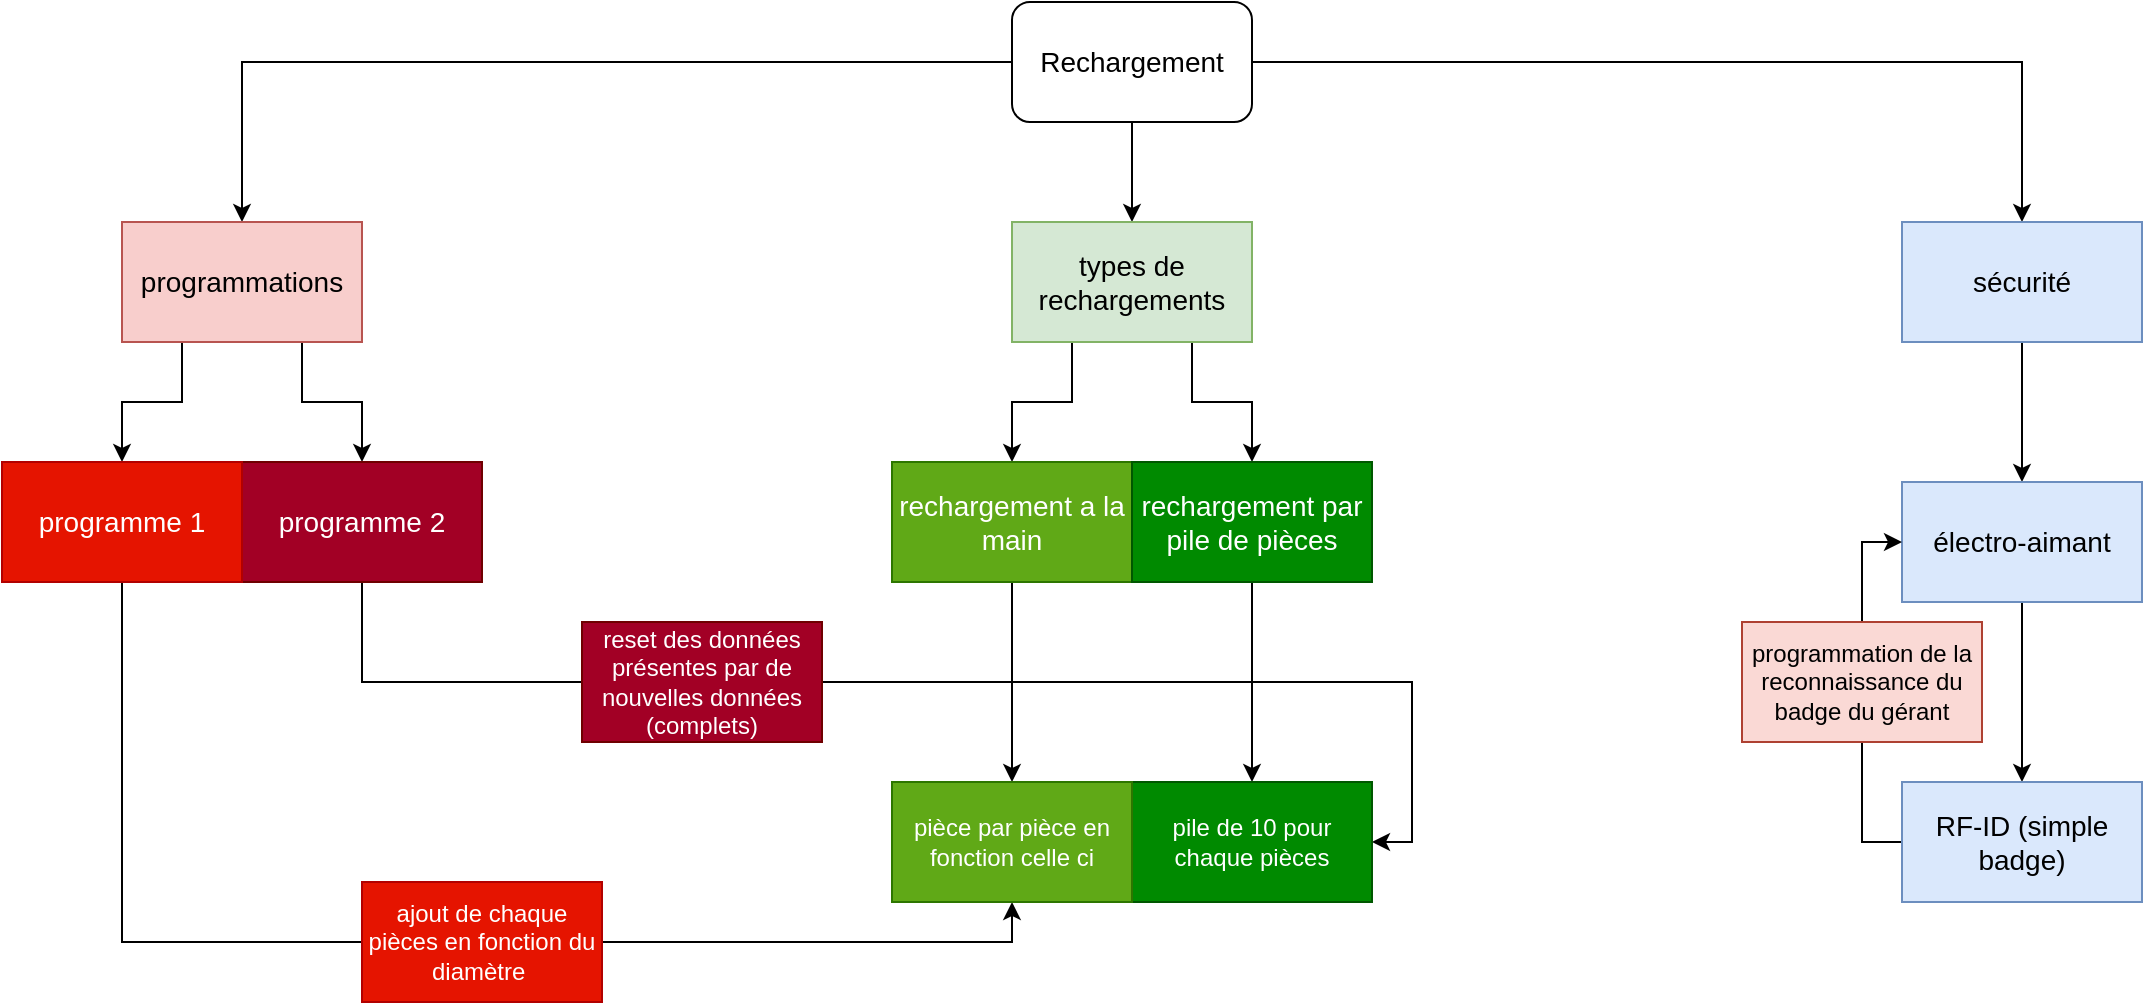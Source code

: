 <mxfile version="17.4.0" type="device"><diagram id="LWLUzaWDpYSV55TUDDEh" name="Page-1"><mxGraphModel dx="1422" dy="794" grid="1" gridSize="10" guides="1" tooltips="1" connect="1" arrows="1" fold="1" page="1" pageScale="1" pageWidth="1169" pageHeight="1654" math="0" shadow="0"><root><mxCell id="0"/><mxCell id="1" parent="0"/><mxCell id="9fxx0NJWnZ-eGy37mwK--6" style="edgeStyle=orthogonalEdgeStyle;rounded=0;orthogonalLoop=1;jettySize=auto;html=1;exitX=0.5;exitY=1;exitDx=0;exitDy=0;fontSize=14;" parent="1" source="9fxx0NJWnZ-eGy37mwK--1" target="9fxx0NJWnZ-eGy37mwK--3" edge="1"><mxGeometry relative="1" as="geometry"/></mxCell><mxCell id="9fxx0NJWnZ-eGy37mwK--7" style="edgeStyle=orthogonalEdgeStyle;rounded=0;orthogonalLoop=1;jettySize=auto;html=1;exitX=0;exitY=0.5;exitDx=0;exitDy=0;fontSize=14;" parent="1" source="9fxx0NJWnZ-eGy37mwK--1" target="9fxx0NJWnZ-eGy37mwK--2" edge="1"><mxGeometry relative="1" as="geometry"/></mxCell><mxCell id="9fxx0NJWnZ-eGy37mwK--8" style="edgeStyle=orthogonalEdgeStyle;rounded=0;orthogonalLoop=1;jettySize=auto;html=1;exitX=1;exitY=0.5;exitDx=0;exitDy=0;entryX=0.5;entryY=0;entryDx=0;entryDy=0;fontSize=14;" parent="1" source="9fxx0NJWnZ-eGy37mwK--1" target="9fxx0NJWnZ-eGy37mwK--4" edge="1"><mxGeometry relative="1" as="geometry"/></mxCell><mxCell id="9fxx0NJWnZ-eGy37mwK--1" value="&lt;font style=&quot;vertical-align: inherit&quot;&gt;&lt;font style=&quot;vertical-align: inherit ; font-size: 14px&quot;&gt;Rechargement&lt;/font&gt;&lt;/font&gt;" style="rounded=1;whiteSpace=wrap;html=1;" parent="1" vertex="1"><mxGeometry x="525" y="10" width="120" height="60" as="geometry"/></mxCell><mxCell id="9fxx0NJWnZ-eGy37mwK--20" style="edgeStyle=orthogonalEdgeStyle;rounded=0;orthogonalLoop=1;jettySize=auto;html=1;exitX=0.25;exitY=1;exitDx=0;exitDy=0;entryX=0.5;entryY=0;entryDx=0;entryDy=0;fontSize=14;" parent="1" source="9fxx0NJWnZ-eGy37mwK--2" target="9fxx0NJWnZ-eGy37mwK--10" edge="1"><mxGeometry relative="1" as="geometry"/></mxCell><mxCell id="9fxx0NJWnZ-eGy37mwK--21" style="edgeStyle=orthogonalEdgeStyle;rounded=0;orthogonalLoop=1;jettySize=auto;html=1;exitX=0.75;exitY=1;exitDx=0;exitDy=0;fontSize=14;" parent="1" source="9fxx0NJWnZ-eGy37mwK--2" target="9fxx0NJWnZ-eGy37mwK--9" edge="1"><mxGeometry relative="1" as="geometry"/></mxCell><mxCell id="9fxx0NJWnZ-eGy37mwK--2" value="&lt;font style=&quot;vertical-align: inherit&quot;&gt;&lt;font style=&quot;vertical-align: inherit&quot;&gt;programmations&lt;/font&gt;&lt;/font&gt;" style="rounded=0;whiteSpace=wrap;html=1;fontSize=14;fillColor=#f8cecc;strokeColor=#b85450;" parent="1" vertex="1"><mxGeometry x="80" y="120" width="120" height="60" as="geometry"/></mxCell><mxCell id="9fxx0NJWnZ-eGy37mwK--17" style="edgeStyle=orthogonalEdgeStyle;rounded=0;orthogonalLoop=1;jettySize=auto;html=1;exitX=0.25;exitY=1;exitDx=0;exitDy=0;entryX=0.5;entryY=0;entryDx=0;entryDy=0;fontSize=14;" parent="1" source="9fxx0NJWnZ-eGy37mwK--3" target="9fxx0NJWnZ-eGy37mwK--11" edge="1"><mxGeometry relative="1" as="geometry"/></mxCell><mxCell id="9fxx0NJWnZ-eGy37mwK--18" style="edgeStyle=orthogonalEdgeStyle;rounded=0;orthogonalLoop=1;jettySize=auto;html=1;exitX=0.75;exitY=1;exitDx=0;exitDy=0;fontSize=14;" parent="1" source="9fxx0NJWnZ-eGy37mwK--3" target="9fxx0NJWnZ-eGy37mwK--12" edge="1"><mxGeometry relative="1" as="geometry"/></mxCell><mxCell id="9fxx0NJWnZ-eGy37mwK--3" value="&lt;font style=&quot;vertical-align: inherit&quot;&gt;&lt;font style=&quot;vertical-align: inherit&quot;&gt;types de rechargements&lt;/font&gt;&lt;/font&gt;" style="rounded=0;whiteSpace=wrap;html=1;fontSize=14;fillColor=#d5e8d4;strokeColor=#82b366;" parent="1" vertex="1"><mxGeometry x="525" y="120" width="120" height="60" as="geometry"/></mxCell><mxCell id="9fxx0NJWnZ-eGy37mwK--15" style="edgeStyle=orthogonalEdgeStyle;rounded=0;orthogonalLoop=1;jettySize=auto;html=1;exitX=0.5;exitY=1;exitDx=0;exitDy=0;entryX=0.5;entryY=0;entryDx=0;entryDy=0;fontSize=14;" parent="1" source="9fxx0NJWnZ-eGy37mwK--4" target="9fxx0NJWnZ-eGy37mwK--13" edge="1"><mxGeometry relative="1" as="geometry"/></mxCell><mxCell id="9fxx0NJWnZ-eGy37mwK--4" value="&lt;font style=&quot;vertical-align: inherit&quot;&gt;&lt;font style=&quot;vertical-align: inherit&quot;&gt;&lt;font style=&quot;vertical-align: inherit&quot;&gt;&lt;font style=&quot;vertical-align: inherit&quot;&gt;sécurité&lt;/font&gt;&lt;/font&gt;&lt;/font&gt;&lt;/font&gt;" style="rounded=0;whiteSpace=wrap;html=1;fontSize=14;fillColor=#dae8fc;strokeColor=#6c8ebf;" parent="1" vertex="1"><mxGeometry x="970" y="120" width="120" height="60" as="geometry"/></mxCell><mxCell id="yR1Ehf5FJYu1X_0j3pSP-6" style="edgeStyle=orthogonalEdgeStyle;rounded=0;orthogonalLoop=1;jettySize=auto;html=1;exitX=0.5;exitY=1;exitDx=0;exitDy=0;entryX=1;entryY=0.5;entryDx=0;entryDy=0;" parent="1" source="9fxx0NJWnZ-eGy37mwK--9" target="yR1Ehf5FJYu1X_0j3pSP-1" edge="1"><mxGeometry relative="1" as="geometry"/></mxCell><mxCell id="9fxx0NJWnZ-eGy37mwK--9" value="programme 2" style="rounded=0;whiteSpace=wrap;html=1;fontSize=14;fillColor=#a20025;fontColor=#ffffff;strokeColor=#6F0000;" parent="1" vertex="1"><mxGeometry x="140" y="240" width="120" height="60" as="geometry"/></mxCell><mxCell id="yR1Ehf5FJYu1X_0j3pSP-5" style="edgeStyle=orthogonalEdgeStyle;rounded=0;orthogonalLoop=1;jettySize=auto;html=1;exitX=0.5;exitY=1;exitDx=0;exitDy=0;entryX=0.5;entryY=1;entryDx=0;entryDy=0;" parent="1" source="9fxx0NJWnZ-eGy37mwK--10" target="yR1Ehf5FJYu1X_0j3pSP-3" edge="1"><mxGeometry relative="1" as="geometry"/></mxCell><mxCell id="9fxx0NJWnZ-eGy37mwK--10" value="programme 1" style="rounded=0;whiteSpace=wrap;html=1;fontSize=14;fillColor=#e51400;fontColor=#ffffff;strokeColor=#B20000;" parent="1" vertex="1"><mxGeometry x="20" y="240" width="120" height="60" as="geometry"/></mxCell><mxCell id="yR1Ehf5FJYu1X_0j3pSP-4" style="edgeStyle=orthogonalEdgeStyle;rounded=0;orthogonalLoop=1;jettySize=auto;html=1;exitX=0.5;exitY=1;exitDx=0;exitDy=0;entryX=0.5;entryY=0;entryDx=0;entryDy=0;" parent="1" source="9fxx0NJWnZ-eGy37mwK--11" target="yR1Ehf5FJYu1X_0j3pSP-3" edge="1"><mxGeometry relative="1" as="geometry"/></mxCell><mxCell id="9fxx0NJWnZ-eGy37mwK--11" value="rechargement a la main" style="rounded=0;whiteSpace=wrap;html=1;fontSize=14;fillColor=#60a917;fontColor=#ffffff;strokeColor=#2D7600;" parent="1" vertex="1"><mxGeometry x="465" y="240" width="120" height="60" as="geometry"/></mxCell><mxCell id="yR1Ehf5FJYu1X_0j3pSP-2" style="edgeStyle=orthogonalEdgeStyle;rounded=0;orthogonalLoop=1;jettySize=auto;html=1;exitX=0.5;exitY=1;exitDx=0;exitDy=0;" parent="1" source="9fxx0NJWnZ-eGy37mwK--12" target="yR1Ehf5FJYu1X_0j3pSP-1" edge="1"><mxGeometry relative="1" as="geometry"/></mxCell><mxCell id="9fxx0NJWnZ-eGy37mwK--12" value="rechargement par pile de pièces" style="rounded=0;whiteSpace=wrap;html=1;fontSize=14;fillColor=#008A00;fontColor=#ffffff;strokeColor=#005700;" parent="1" vertex="1"><mxGeometry x="585" y="240" width="120" height="60" as="geometry"/></mxCell><mxCell id="9fxx0NJWnZ-eGy37mwK--16" style="edgeStyle=orthogonalEdgeStyle;rounded=0;orthogonalLoop=1;jettySize=auto;html=1;exitX=0.5;exitY=1;exitDx=0;exitDy=0;entryX=0.5;entryY=0;entryDx=0;entryDy=0;fontSize=14;" parent="1" source="9fxx0NJWnZ-eGy37mwK--13" target="9fxx0NJWnZ-eGy37mwK--14" edge="1"><mxGeometry relative="1" as="geometry"/></mxCell><mxCell id="9fxx0NJWnZ-eGy37mwK--13" value="électro-aimant" style="rounded=0;whiteSpace=wrap;html=1;fontSize=14;fillColor=#dae8fc;strokeColor=#6c8ebf;" parent="1" vertex="1"><mxGeometry x="970" y="250" width="120" height="60" as="geometry"/></mxCell><mxCell id="yR1Ehf5FJYu1X_0j3pSP-12" style="edgeStyle=orthogonalEdgeStyle;rounded=0;orthogonalLoop=1;jettySize=auto;html=1;exitX=0;exitY=0.5;exitDx=0;exitDy=0;entryX=0;entryY=0.5;entryDx=0;entryDy=0;" parent="1" source="9fxx0NJWnZ-eGy37mwK--14" target="9fxx0NJWnZ-eGy37mwK--13" edge="1"><mxGeometry relative="1" as="geometry"/></mxCell><mxCell id="9fxx0NJWnZ-eGy37mwK--14" value="RF-ID (simple badge)" style="rounded=0;whiteSpace=wrap;html=1;fontSize=14;fillColor=#dae8fc;strokeColor=#6c8ebf;" parent="1" vertex="1"><mxGeometry x="970" y="400" width="120" height="60" as="geometry"/></mxCell><mxCell id="yR1Ehf5FJYu1X_0j3pSP-1" value="pile de 10 pour chaque pièces" style="rounded=0;whiteSpace=wrap;html=1;fillColor=#008a00;fontColor=#ffffff;strokeColor=#005700;" parent="1" vertex="1"><mxGeometry x="585" y="400" width="120" height="60" as="geometry"/></mxCell><mxCell id="yR1Ehf5FJYu1X_0j3pSP-3" value="pièce par pièce en fonction celle ci" style="rounded=0;whiteSpace=wrap;html=1;fillColor=#60a917;fontColor=#ffffff;strokeColor=#2D7600;" parent="1" vertex="1"><mxGeometry x="465" y="400" width="120" height="60" as="geometry"/></mxCell><mxCell id="yR1Ehf5FJYu1X_0j3pSP-7" value="ajout de chaque pièces en fonction du diamètre&amp;nbsp;" style="rounded=0;whiteSpace=wrap;html=1;fillColor=#e51400;fontColor=#ffffff;strokeColor=#B20000;" parent="1" vertex="1"><mxGeometry x="200" y="450" width="120" height="60" as="geometry"/></mxCell><mxCell id="yR1Ehf5FJYu1X_0j3pSP-8" value="reset des données présentes par de nouvelles données (complets)" style="rounded=0;whiteSpace=wrap;html=1;fillColor=#a20025;fontColor=#ffffff;strokeColor=#6F0000;" parent="1" vertex="1"><mxGeometry x="310" y="320" width="120" height="60" as="geometry"/></mxCell><mxCell id="yR1Ehf5FJYu1X_0j3pSP-13" value="programmation de la reconnaissance du badge du gérant" style="rounded=0;whiteSpace=wrap;html=1;fillColor=#fad9d5;strokeColor=#ae4132;" parent="1" vertex="1"><mxGeometry x="890" y="320" width="120" height="60" as="geometry"/></mxCell></root></mxGraphModel></diagram></mxfile>